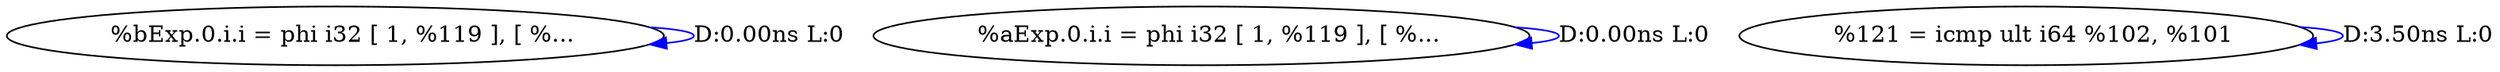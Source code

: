 digraph {
Node0x34964c0[label="  %bExp.0.i.i = phi i32 [ 1, %119 ], [ %..."];
Node0x34964c0 -> Node0x34964c0[label="D:0.00ns L:0",color=blue];
Node0x34965a0[label="  %aExp.0.i.i = phi i32 [ 1, %119 ], [ %..."];
Node0x34965a0 -> Node0x34965a0[label="D:0.00ns L:0",color=blue];
Node0x3496680[label="  %121 = icmp ult i64 %102, %101"];
Node0x3496680 -> Node0x3496680[label="D:3.50ns L:0",color=blue];
}
